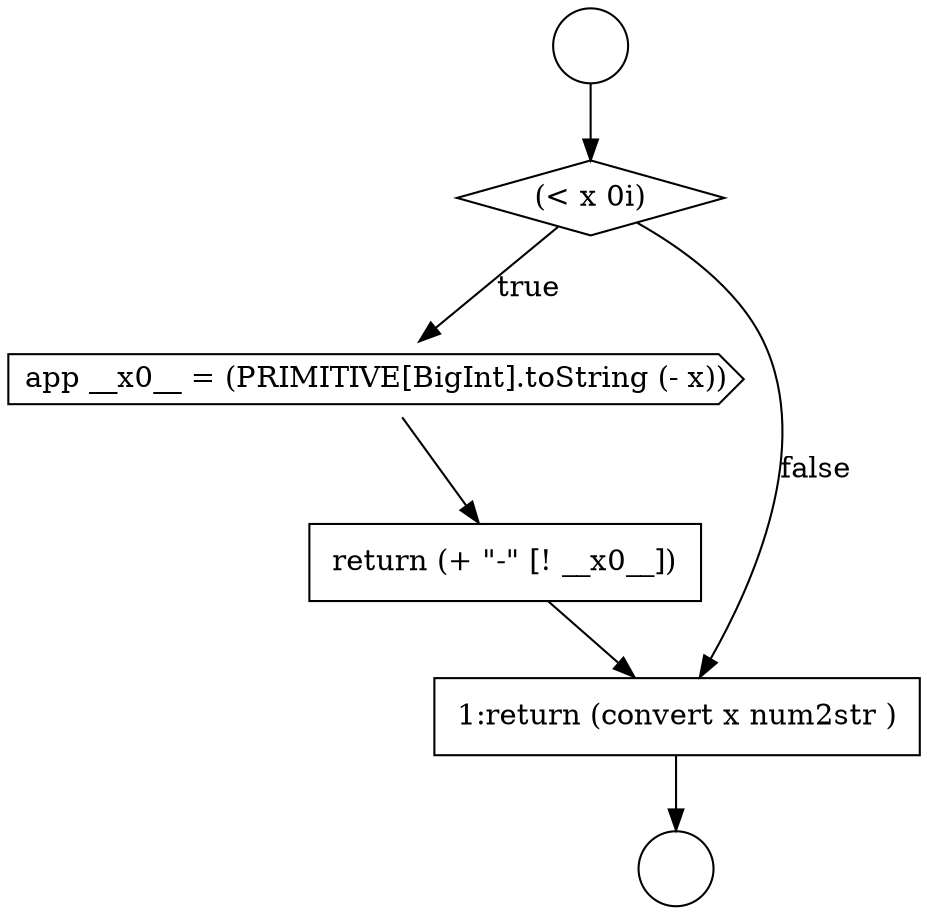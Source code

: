 digraph {
  node217 [shape=none, margin=0, label=<<font color="black">
    <table border="0" cellborder="1" cellspacing="0" cellpadding="10">
      <tr><td align="left">return (+ &quot;-&quot; [! __x0__])</td></tr>
    </table>
  </font>> color="black" fillcolor="white" style=filled]
  node216 [shape=cds, label=<<font color="black">app __x0__ = (PRIMITIVE[BigInt].toString (- x))</font>> color="black" fillcolor="white" style=filled]
  node213 [shape=circle label=" " color="black" fillcolor="white" style=filled]
  node218 [shape=none, margin=0, label=<<font color="black">
    <table border="0" cellborder="1" cellspacing="0" cellpadding="10">
      <tr><td align="left">1:return (convert x num2str )</td></tr>
    </table>
  </font>> color="black" fillcolor="white" style=filled]
  node214 [shape=circle label=" " color="black" fillcolor="white" style=filled]
  node215 [shape=diamond, label=<<font color="black">(&lt; x 0i)</font>> color="black" fillcolor="white" style=filled]
  node218 -> node214 [ color="black"]
  node215 -> node216 [label=<<font color="black">true</font>> color="black"]
  node215 -> node218 [label=<<font color="black">false</font>> color="black"]
  node213 -> node215 [ color="black"]
  node216 -> node217 [ color="black"]
  node217 -> node218 [ color="black"]
}
